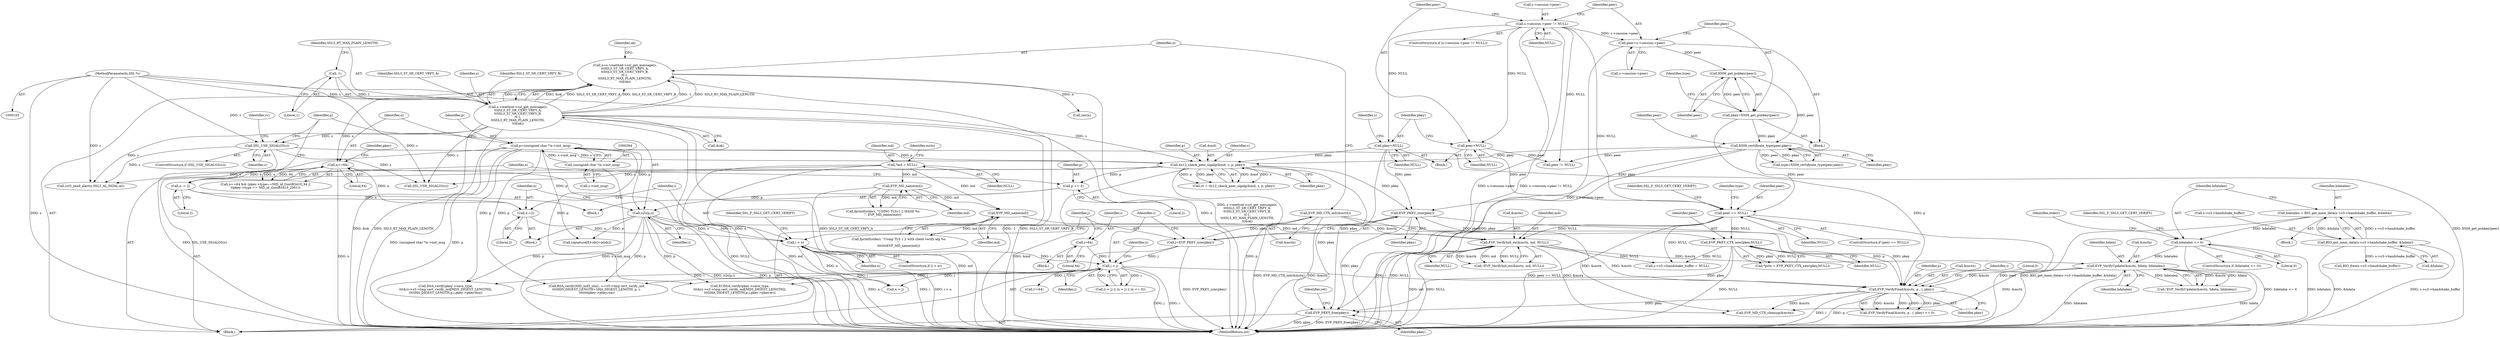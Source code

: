 digraph "0_openssl_1421e0c584ae9120ca1b88098f13d6d2e90b83a3@API" {
"1000723" [label="(Call,EVP_PKEY_free(pkey))"];
"1000183" [label="(Call,pkey=NULL)"];
"1000154" [label="(Call,s->session->peer != NULL)"];
"1000297" [label="(Call,tls12_check_peer_sigalg(&md, s, p, pkey))"];
"1000291" [label="(Call,SSL_USE_SIGALGS(s))"];
"1000137" [label="(Call,s->method->ssl_get_message(s,\n\t\tSSL3_ST_SR_CERT_VRFY_A,\n\t\tSSL3_ST_SR_CERT_VRFY_B,\n\t\t-1,\n\t\tSSL3_RT_MAX_PLAIN_LENGTH,\n\t\t&ok))"];
"1000106" [label="(MethodParameterIn,SSL *s)"];
"1000141" [label="(Call,-1)"];
"1000261" [label="(Call,p=(unsigned char *)s->init_msg)"];
"1000263" [label="(Call,(unsigned char *)s->init_msg)"];
"1000175" [label="(Call,X509_certificate_type(peer,pkey))"];
"1000171" [label="(Call,X509_get_pubkey(peer))"];
"1000162" [label="(Call,peer=s->session->peer)"];
"1000169" [label="(Call,pkey=X509_get_pubkey(peer))"];
"1000436" [label="(Call,EVP_VerifyFinal(&mctx, p , i, pkey))"];
"1000421" [label="(Call,EVP_VerifyUpdate(&mctx, hdata, hdatalen))"];
"1000415" [label="(Call,EVP_VerifyInit_ex(&mctx, md, NULL))"];
"1000132" [label="(Call,EVP_MD_CTX_init(&mctx))"];
"1000410" [label="(Call,EVP_MD_name(md))"];
"1000128" [label="(Call,*md = NULL)"];
"1000326" [label="(Call,EVP_MD_name(md))"];
"1000223" [label="(Call,peer == NULL)"];
"1000180" [label="(Call,peer=NULL)"];
"1000396" [label="(Call,hdatalen <= 0)"];
"1000385" [label="(Call,hdatalen = BIO_get_mem_data(s->s3->handshake_buffer, &hdata))"];
"1000387" [label="(Call,BIO_get_mem_data(s->s3->handshake_buffer, &hdata))"];
"1000334" [label="(Call,n2s(p,i))"];
"1000328" [label="(Call,p += 2)"];
"1000358" [label="(Call,i > j)"];
"1000285" [label="(Call,i=64)"];
"1000341" [label="(Call,i > n)"];
"1000337" [label="(Call,n-=2)"];
"1000331" [label="(Call,n -= 2)"];
"1000270" [label="(Call,n==64)"];
"1000135" [label="(Call,n=s->method->ssl_get_message(s,\n\t\tSSL3_ST_SR_CERT_VRFY_A,\n\t\tSSL3_ST_SR_CERT_VRFY_B,\n\t\t-1,\n\t\tSSL3_RT_MAX_PLAIN_LENGTH,\n\t\t&ok))"];
"1000352" [label="(Call,j=EVP_PKEY_size(pkey))"];
"1000354" [label="(Call,EVP_PKEY_size(pkey))"];
"1000611" [label="(Call,EVP_PKEY_CTX_new(pkey,NULL))"];
"1000342" [label="(Identifier,i)"];
"1000177" [label="(Identifier,pkey)"];
"1000333" [label="(Literal,2)"];
"1000688" [label="(Call,ssl3_send_alert(s,SSL3_AL_FATAL,al))"];
"1000222" [label="(ControlStructure,if (peer == NULL))"];
"1000153" [label="(ControlStructure,if (s->session->peer != NULL))"];
"1000358" [label="(Call,i > j)"];
"1000295" [label="(Call,rv = tls12_check_peer_sigalg(&md, s, p, pkey))"];
"1000225" [label="(Identifier,NULL)"];
"1000360" [label="(Identifier,j)"];
"1000326" [label="(Call,EVP_MD_name(md))"];
"1000171" [label="(Call,X509_get_pubkey(peer))"];
"1000154" [label="(Call,s->session->peer != NULL)"];
"1000395" [label="(ControlStructure,if (hdatalen <= 0))"];
"1000354" [label="(Call,EVP_PKEY_size(pkey))"];
"1000415" [label="(Call,EVP_VerifyInit_ex(&mctx, md, NULL))"];
"1000172" [label="(Identifier,peer)"];
"1000265" [label="(Call,s->init_msg)"];
"1000422" [label="(Call,&mctx)"];
"1000285" [label="(Call,i=64)"];
"1000293" [label="(Block,)"];
"1000612" [label="(Identifier,pkey)"];
"1000514" [label="(Call,DSA_verify(pkey->save_type,\n\t\t\t&(s->s3->tmp.cert_verify_md[MD5_DIGEST_LENGTH]),\n\t\t\tSHA_DIGEST_LENGTH,p,i,pkey->pkey.dsa))"];
"1000180" [label="(Call,peer=NULL)"];
"1000228" [label="(Identifier,SSL_F_SSL3_GET_CERT_VERIFY)"];
"1000269" [label="(Call,n==64 && (pkey->type==NID_id_GostR3410_94 ||\n\t\tpkey->type == NID_id_GostR3410_2001))"];
"1000359" [label="(Identifier,i)"];
"1000727" [label="(MethodReturn,int)"];
"1000184" [label="(Identifier,pkey)"];
"1000142" [label="(Literal,1)"];
"1000396" [label="(Call,hdatalen <= 0)"];
"1000420" [label="(Call,!EVP_VerifyUpdate(&mctx, hdata, hdatalen))"];
"1000357" [label="(Call,(i > j) || (n > j) || (n <= 0))"];
"1000329" [label="(Identifier,p)"];
"1000135" [label="(Call,n=s->method->ssl_get_message(s,\n\t\tSSL3_ST_SR_CERT_VRFY_A,\n\t\tSSL3_ST_SR_CERT_VRFY_B,\n\t\t-1,\n\t\tSSL3_RT_MAX_PLAIN_LENGTH,\n\t\t&ok))"];
"1000386" [label="(Identifier,hdatalen)"];
"1000272" [label="(Literal,64)"];
"1000706" [label="(Call,s->s3->handshake_buffer = NULL)"];
"1000461" [label="(Call,RSA_verify(NID_md5_sha1, s->s3->tmp.cert_verify_md,\n\t\t\tMD5_DIGEST_LENGTH+SHA_DIGEST_LENGTH, p, i, \n\t\t\t\t\t\t\tpkey->pkey.rsa))"];
"1000335" [label="(Identifier,p)"];
"1000262" [label="(Identifier,p)"];
"1000183" [label="(Call,pkey=NULL)"];
"1000271" [label="(Identifier,n)"];
"1000635" [label="(Call,signature[63-idx]=p[idx])"];
"1000388" [label="(Call,s->s3->handshake_buffer)"];
"1000139" [label="(Identifier,SSL3_ST_SR_CERT_VRFY_A)"];
"1000173" [label="(Call,type=X509_certificate_type(peer,pkey))"];
"1000421" [label="(Call,EVP_VerifyUpdate(&mctx, hdata, hdatalen))"];
"1000296" [label="(Identifier,rv)"];
"1000270" [label="(Call,n==64)"];
"1000332" [label="(Identifier,n)"];
"1000343" [label="(Identifier,n)"];
"1000609" [label="(Call,*pctx = EVP_PKEY_CTX_new(pkey,NULL))"];
"1000338" [label="(Identifier,n)"];
"1000425" [label="(Identifier,hdatalen)"];
"1000393" [label="(Call,&hdata)"];
"1000161" [label="(Block,)"];
"1000700" [label="(Call,BIO_free(s->s3->handshake_buffer))"];
"1000128" [label="(Call,*md = NULL)"];
"1000346" [label="(Identifier,SSL_F_SSL3_GET_CERT_VERIFY)"];
"1000182" [label="(Identifier,NULL)"];
"1000336" [label="(Identifier,i)"];
"1000323" [label="(Call,fprintf(stderr, \"USING TLSv1.2 HASH %s\n\", EVP_MD_name(md)))"];
"1000407" [label="(Call,fprintf(stderr, \"Using TLS 1.2 with client verify alg %s\n\",\n\t\t\t\t\t\t\tEVP_MD_name(md)))"];
"1000130" [label="(Identifier,NULL)"];
"1000129" [label="(Identifier,md)"];
"1000289" [label="(Block,)"];
"1000724" [label="(Identifier,pkey)"];
"1000353" [label="(Identifier,j)"];
"1000284" [label="(Block,)"];
"1000416" [label="(Call,&mctx)"];
"1000174" [label="(Identifier,type)"];
"1000175" [label="(Call,X509_certificate_type(peer,pkey))"];
"1000398" [label="(Literal,0)"];
"1000424" [label="(Identifier,hdata)"];
"1000106" [label="(MethodParameterIn,SSL *s)"];
"1000723" [label="(Call,EVP_PKEY_free(pkey))"];
"1000185" [label="(Identifier,NULL)"];
"1000726" [label="(Identifier,ret)"];
"1000340" [label="(ControlStructure,if (i > n))"];
"1000411" [label="(Identifier,md)"];
"1000397" [label="(Identifier,hdatalen)"];
"1000292" [label="(Identifier,s)"];
"1000419" [label="(Identifier,NULL)"];
"1000302" [label="(Identifier,pkey)"];
"1000162" [label="(Call,peer=s->session->peer)"];
"1000297" [label="(Call,tls12_check_peer_sigalg(&md, s, p, pkey))"];
"1000301" [label="(Identifier,p)"];
"1000291" [label="(Call,SSL_USE_SIGALGS(s))"];
"1000237" [label="(Identifier,type)"];
"1000439" [label="(Identifier,p)"];
"1000276" [label="(Identifier,pkey)"];
"1000408" [label="(Identifier,stderr)"];
"1000387" [label="(Call,BIO_get_mem_data(s->s3->handshake_buffer, &hdata))"];
"1000150" [label="(Call,(int)n)"];
"1000327" [label="(Identifier,md)"];
"1000191" [label="(Identifier,s)"];
"1000141" [label="(Call,-1)"];
"1000169" [label="(Call,pkey=X509_get_pubkey(peer))"];
"1000437" [label="(Call,&mctx)"];
"1000385" [label="(Call,hdatalen = BIO_get_mem_data(s->s3->handshake_buffer, &hdata))"];
"1000341" [label="(Call,i > n)"];
"1000207" [label="(Call,peer != NULL)"];
"1000401" [label="(Identifier,SSL_F_SSL3_GET_CERT_VERIFY)"];
"1000377" [label="(Call,SSL_USE_SIGALGS(s))"];
"1000558" [label="(Call,ECDSA_verify(pkey->save_type,\n\t\t\t&(s->s3->tmp.cert_verify_md[MD5_DIGEST_LENGTH]),\n\t\t\tSHA_DIGEST_LENGTH,p,i,pkey->pkey.ec))"];
"1000337" [label="(Call,n-=2)"];
"1000160" [label="(Identifier,NULL)"];
"1000224" [label="(Identifier,peer)"];
"1000107" [label="(Block,)"];
"1000362" [label="(Call,n > j)"];
"1000181" [label="(Identifier,peer)"];
"1000138" [label="(Identifier,s)"];
"1000410" [label="(Call,EVP_MD_name(md))"];
"1000155" [label="(Call,s->session->peer)"];
"1000290" [label="(ControlStructure,if (SSL_USE_SIGALGS(s)))"];
"1000133" [label="(Call,&mctx)"];
"1000352" [label="(Call,j=EVP_PKEY_size(pkey))"];
"1000611" [label="(Call,EVP_PKEY_CTX_new(pkey,NULL))"];
"1000132" [label="(Call,EVP_MD_CTX_init(&mctx))"];
"1000440" [label="(Identifier,i)"];
"1000720" [label="(Call,EVP_MD_CTX_cleanup(&mctx))"];
"1000334" [label="(Call,n2s(p,i))"];
"1000176" [label="(Identifier,peer)"];
"1000261" [label="(Call,p=(unsigned char *)s->init_msg)"];
"1000263" [label="(Call,(unsigned char *)s->init_msg)"];
"1000330" [label="(Literal,2)"];
"1000148" [label="(Identifier,ok)"];
"1000163" [label="(Identifier,peer)"];
"1000414" [label="(Call,!EVP_VerifyInit_ex(&mctx, md, NULL))"];
"1000436" [label="(Call,EVP_VerifyFinal(&mctx, p , i, pkey))"];
"1000328" [label="(Call,p += 2)"];
"1000140" [label="(Identifier,SSL3_ST_SR_CERT_VRFY_B)"];
"1000137" [label="(Call,s->method->ssl_get_message(s,\n\t\tSSL3_ST_SR_CERT_VRFY_A,\n\t\tSSL3_ST_SR_CERT_VRFY_B,\n\t\t-1,\n\t\tSSL3_RT_MAX_PLAIN_LENGTH,\n\t\t&ok))"];
"1000379" [label="(Block,)"];
"1000298" [label="(Call,&md)"];
"1000339" [label="(Literal,2)"];
"1000617" [label="(Call,i!=64)"];
"1000144" [label="(Call,&ok)"];
"1000179" [label="(Block,)"];
"1000441" [label="(Identifier,pkey)"];
"1000442" [label="(Literal,0)"];
"1000300" [label="(Identifier,s)"];
"1000363" [label="(Identifier,n)"];
"1000613" [label="(Identifier,NULL)"];
"1000223" [label="(Call,peer == NULL)"];
"1000164" [label="(Call,s->session->peer)"];
"1000170" [label="(Identifier,pkey)"];
"1000435" [label="(Call,EVP_VerifyFinal(&mctx, p , i, pkey) <= 0)"];
"1000331" [label="(Call,n -= 2)"];
"1000355" [label="(Identifier,pkey)"];
"1000136" [label="(Identifier,n)"];
"1000287" [label="(Literal,64)"];
"1000286" [label="(Identifier,i)"];
"1000418" [label="(Identifier,md)"];
"1000134" [label="(Identifier,mctx)"];
"1000143" [label="(Identifier,SSL3_RT_MAX_PLAIN_LENGTH)"];
"1000723" -> "1000107"  [label="AST: "];
"1000723" -> "1000724"  [label="CFG: "];
"1000724" -> "1000723"  [label="AST: "];
"1000726" -> "1000723"  [label="CFG: "];
"1000723" -> "1000727"  [label="DDG: pkey"];
"1000723" -> "1000727"  [label="DDG: EVP_PKEY_free(pkey)"];
"1000183" -> "1000723"  [label="DDG: pkey"];
"1000297" -> "1000723"  [label="DDG: pkey"];
"1000175" -> "1000723"  [label="DDG: pkey"];
"1000436" -> "1000723"  [label="DDG: pkey"];
"1000611" -> "1000723"  [label="DDG: pkey"];
"1000354" -> "1000723"  [label="DDG: pkey"];
"1000183" -> "1000179"  [label="AST: "];
"1000183" -> "1000185"  [label="CFG: "];
"1000184" -> "1000183"  [label="AST: "];
"1000185" -> "1000183"  [label="AST: "];
"1000191" -> "1000183"  [label="CFG: "];
"1000154" -> "1000183"  [label="DDG: NULL"];
"1000183" -> "1000297"  [label="DDG: pkey"];
"1000183" -> "1000354"  [label="DDG: pkey"];
"1000154" -> "1000153"  [label="AST: "];
"1000154" -> "1000160"  [label="CFG: "];
"1000155" -> "1000154"  [label="AST: "];
"1000160" -> "1000154"  [label="AST: "];
"1000163" -> "1000154"  [label="CFG: "];
"1000181" -> "1000154"  [label="CFG: "];
"1000154" -> "1000727"  [label="DDG: s->session->peer"];
"1000154" -> "1000727"  [label="DDG: s->session->peer != NULL"];
"1000154" -> "1000162"  [label="DDG: s->session->peer"];
"1000154" -> "1000180"  [label="DDG: NULL"];
"1000154" -> "1000207"  [label="DDG: NULL"];
"1000154" -> "1000223"  [label="DDG: NULL"];
"1000297" -> "1000295"  [label="AST: "];
"1000297" -> "1000302"  [label="CFG: "];
"1000298" -> "1000297"  [label="AST: "];
"1000300" -> "1000297"  [label="AST: "];
"1000301" -> "1000297"  [label="AST: "];
"1000302" -> "1000297"  [label="AST: "];
"1000295" -> "1000297"  [label="CFG: "];
"1000297" -> "1000727"  [label="DDG: &md"];
"1000297" -> "1000727"  [label="DDG: p"];
"1000297" -> "1000295"  [label="DDG: &md"];
"1000297" -> "1000295"  [label="DDG: s"];
"1000297" -> "1000295"  [label="DDG: p"];
"1000297" -> "1000295"  [label="DDG: pkey"];
"1000291" -> "1000297"  [label="DDG: s"];
"1000106" -> "1000297"  [label="DDG: s"];
"1000261" -> "1000297"  [label="DDG: p"];
"1000175" -> "1000297"  [label="DDG: pkey"];
"1000297" -> "1000328"  [label="DDG: p"];
"1000297" -> "1000354"  [label="DDG: pkey"];
"1000297" -> "1000377"  [label="DDG: s"];
"1000297" -> "1000688"  [label="DDG: s"];
"1000291" -> "1000290"  [label="AST: "];
"1000291" -> "1000292"  [label="CFG: "];
"1000292" -> "1000291"  [label="AST: "];
"1000296" -> "1000291"  [label="CFG: "];
"1000335" -> "1000291"  [label="CFG: "];
"1000291" -> "1000727"  [label="DDG: SSL_USE_SIGALGS(s)"];
"1000137" -> "1000291"  [label="DDG: s"];
"1000106" -> "1000291"  [label="DDG: s"];
"1000291" -> "1000377"  [label="DDG: s"];
"1000291" -> "1000688"  [label="DDG: s"];
"1000137" -> "1000135"  [label="AST: "];
"1000137" -> "1000144"  [label="CFG: "];
"1000138" -> "1000137"  [label="AST: "];
"1000139" -> "1000137"  [label="AST: "];
"1000140" -> "1000137"  [label="AST: "];
"1000141" -> "1000137"  [label="AST: "];
"1000143" -> "1000137"  [label="AST: "];
"1000144" -> "1000137"  [label="AST: "];
"1000135" -> "1000137"  [label="CFG: "];
"1000137" -> "1000727"  [label="DDG: SSL3_ST_SR_CERT_VRFY_A"];
"1000137" -> "1000727"  [label="DDG: -1"];
"1000137" -> "1000727"  [label="DDG: SSL3_ST_SR_CERT_VRFY_B"];
"1000137" -> "1000727"  [label="DDG: &ok"];
"1000137" -> "1000727"  [label="DDG: SSL3_RT_MAX_PLAIN_LENGTH"];
"1000137" -> "1000727"  [label="DDG: s"];
"1000137" -> "1000135"  [label="DDG: &ok"];
"1000137" -> "1000135"  [label="DDG: SSL3_ST_SR_CERT_VRFY_A"];
"1000137" -> "1000135"  [label="DDG: SSL3_ST_SR_CERT_VRFY_B"];
"1000137" -> "1000135"  [label="DDG: -1"];
"1000137" -> "1000135"  [label="DDG: SSL3_RT_MAX_PLAIN_LENGTH"];
"1000137" -> "1000135"  [label="DDG: s"];
"1000106" -> "1000137"  [label="DDG: s"];
"1000141" -> "1000137"  [label="DDG: 1"];
"1000137" -> "1000377"  [label="DDG: s"];
"1000137" -> "1000688"  [label="DDG: s"];
"1000106" -> "1000105"  [label="AST: "];
"1000106" -> "1000727"  [label="DDG: s"];
"1000106" -> "1000377"  [label="DDG: s"];
"1000106" -> "1000688"  [label="DDG: s"];
"1000141" -> "1000142"  [label="CFG: "];
"1000142" -> "1000141"  [label="AST: "];
"1000143" -> "1000141"  [label="CFG: "];
"1000261" -> "1000107"  [label="AST: "];
"1000261" -> "1000263"  [label="CFG: "];
"1000262" -> "1000261"  [label="AST: "];
"1000263" -> "1000261"  [label="AST: "];
"1000271" -> "1000261"  [label="CFG: "];
"1000261" -> "1000727"  [label="DDG: (unsigned char *)s->init_msg"];
"1000261" -> "1000727"  [label="DDG: p"];
"1000263" -> "1000261"  [label="DDG: s->init_msg"];
"1000261" -> "1000334"  [label="DDG: p"];
"1000261" -> "1000436"  [label="DDG: p"];
"1000261" -> "1000461"  [label="DDG: p"];
"1000261" -> "1000514"  [label="DDG: p"];
"1000261" -> "1000558"  [label="DDG: p"];
"1000261" -> "1000635"  [label="DDG: p"];
"1000263" -> "1000265"  [label="CFG: "];
"1000264" -> "1000263"  [label="AST: "];
"1000265" -> "1000263"  [label="AST: "];
"1000263" -> "1000727"  [label="DDG: s->init_msg"];
"1000175" -> "1000173"  [label="AST: "];
"1000175" -> "1000177"  [label="CFG: "];
"1000176" -> "1000175"  [label="AST: "];
"1000177" -> "1000175"  [label="AST: "];
"1000173" -> "1000175"  [label="CFG: "];
"1000175" -> "1000173"  [label="DDG: peer"];
"1000175" -> "1000173"  [label="DDG: pkey"];
"1000171" -> "1000175"  [label="DDG: peer"];
"1000169" -> "1000175"  [label="DDG: pkey"];
"1000175" -> "1000207"  [label="DDG: peer"];
"1000175" -> "1000223"  [label="DDG: peer"];
"1000175" -> "1000354"  [label="DDG: pkey"];
"1000171" -> "1000169"  [label="AST: "];
"1000171" -> "1000172"  [label="CFG: "];
"1000172" -> "1000171"  [label="AST: "];
"1000169" -> "1000171"  [label="CFG: "];
"1000171" -> "1000169"  [label="DDG: peer"];
"1000162" -> "1000171"  [label="DDG: peer"];
"1000162" -> "1000161"  [label="AST: "];
"1000162" -> "1000164"  [label="CFG: "];
"1000163" -> "1000162"  [label="AST: "];
"1000164" -> "1000162"  [label="AST: "];
"1000170" -> "1000162"  [label="CFG: "];
"1000162" -> "1000727"  [label="DDG: s->session->peer"];
"1000169" -> "1000161"  [label="AST: "];
"1000170" -> "1000169"  [label="AST: "];
"1000174" -> "1000169"  [label="CFG: "];
"1000169" -> "1000727"  [label="DDG: X509_get_pubkey(peer)"];
"1000436" -> "1000435"  [label="AST: "];
"1000436" -> "1000441"  [label="CFG: "];
"1000437" -> "1000436"  [label="AST: "];
"1000439" -> "1000436"  [label="AST: "];
"1000440" -> "1000436"  [label="AST: "];
"1000441" -> "1000436"  [label="AST: "];
"1000442" -> "1000436"  [label="CFG: "];
"1000436" -> "1000727"  [label="DDG: i"];
"1000436" -> "1000727"  [label="DDG: p"];
"1000436" -> "1000435"  [label="DDG: &mctx"];
"1000436" -> "1000435"  [label="DDG: p"];
"1000436" -> "1000435"  [label="DDG: i"];
"1000436" -> "1000435"  [label="DDG: pkey"];
"1000421" -> "1000436"  [label="DDG: &mctx"];
"1000415" -> "1000436"  [label="DDG: &mctx"];
"1000334" -> "1000436"  [label="DDG: p"];
"1000358" -> "1000436"  [label="DDG: i"];
"1000354" -> "1000436"  [label="DDG: pkey"];
"1000436" -> "1000720"  [label="DDG: &mctx"];
"1000421" -> "1000420"  [label="AST: "];
"1000421" -> "1000425"  [label="CFG: "];
"1000422" -> "1000421"  [label="AST: "];
"1000424" -> "1000421"  [label="AST: "];
"1000425" -> "1000421"  [label="AST: "];
"1000420" -> "1000421"  [label="CFG: "];
"1000421" -> "1000727"  [label="DDG: hdatalen"];
"1000421" -> "1000727"  [label="DDG: hdata"];
"1000421" -> "1000420"  [label="DDG: &mctx"];
"1000421" -> "1000420"  [label="DDG: hdata"];
"1000421" -> "1000420"  [label="DDG: hdatalen"];
"1000415" -> "1000421"  [label="DDG: &mctx"];
"1000396" -> "1000421"  [label="DDG: hdatalen"];
"1000421" -> "1000720"  [label="DDG: &mctx"];
"1000415" -> "1000414"  [label="AST: "];
"1000415" -> "1000419"  [label="CFG: "];
"1000416" -> "1000415"  [label="AST: "];
"1000418" -> "1000415"  [label="AST: "];
"1000419" -> "1000415"  [label="AST: "];
"1000414" -> "1000415"  [label="CFG: "];
"1000415" -> "1000727"  [label="DDG: md"];
"1000415" -> "1000727"  [label="DDG: NULL"];
"1000415" -> "1000414"  [label="DDG: &mctx"];
"1000415" -> "1000414"  [label="DDG: md"];
"1000415" -> "1000414"  [label="DDG: NULL"];
"1000132" -> "1000415"  [label="DDG: &mctx"];
"1000410" -> "1000415"  [label="DDG: md"];
"1000223" -> "1000415"  [label="DDG: NULL"];
"1000415" -> "1000706"  [label="DDG: NULL"];
"1000415" -> "1000720"  [label="DDG: &mctx"];
"1000132" -> "1000107"  [label="AST: "];
"1000132" -> "1000133"  [label="CFG: "];
"1000133" -> "1000132"  [label="AST: "];
"1000136" -> "1000132"  [label="CFG: "];
"1000132" -> "1000727"  [label="DDG: EVP_MD_CTX_init(&mctx)"];
"1000132" -> "1000727"  [label="DDG: &mctx"];
"1000132" -> "1000720"  [label="DDG: &mctx"];
"1000410" -> "1000407"  [label="AST: "];
"1000410" -> "1000411"  [label="CFG: "];
"1000411" -> "1000410"  [label="AST: "];
"1000407" -> "1000410"  [label="CFG: "];
"1000410" -> "1000407"  [label="DDG: md"];
"1000128" -> "1000410"  [label="DDG: md"];
"1000326" -> "1000410"  [label="DDG: md"];
"1000128" -> "1000107"  [label="AST: "];
"1000128" -> "1000130"  [label="CFG: "];
"1000129" -> "1000128"  [label="AST: "];
"1000130" -> "1000128"  [label="AST: "];
"1000134" -> "1000128"  [label="CFG: "];
"1000128" -> "1000727"  [label="DDG: NULL"];
"1000128" -> "1000727"  [label="DDG: md"];
"1000128" -> "1000326"  [label="DDG: md"];
"1000326" -> "1000323"  [label="AST: "];
"1000326" -> "1000327"  [label="CFG: "];
"1000327" -> "1000326"  [label="AST: "];
"1000323" -> "1000326"  [label="CFG: "];
"1000326" -> "1000727"  [label="DDG: md"];
"1000326" -> "1000323"  [label="DDG: md"];
"1000223" -> "1000222"  [label="AST: "];
"1000223" -> "1000225"  [label="CFG: "];
"1000224" -> "1000223"  [label="AST: "];
"1000225" -> "1000223"  [label="AST: "];
"1000228" -> "1000223"  [label="CFG: "];
"1000237" -> "1000223"  [label="CFG: "];
"1000223" -> "1000727"  [label="DDG: NULL"];
"1000223" -> "1000727"  [label="DDG: peer == NULL"];
"1000223" -> "1000727"  [label="DDG: peer"];
"1000180" -> "1000223"  [label="DDG: peer"];
"1000223" -> "1000611"  [label="DDG: NULL"];
"1000223" -> "1000706"  [label="DDG: NULL"];
"1000180" -> "1000179"  [label="AST: "];
"1000180" -> "1000182"  [label="CFG: "];
"1000181" -> "1000180"  [label="AST: "];
"1000182" -> "1000180"  [label="AST: "];
"1000184" -> "1000180"  [label="CFG: "];
"1000180" -> "1000207"  [label="DDG: peer"];
"1000396" -> "1000395"  [label="AST: "];
"1000396" -> "1000398"  [label="CFG: "];
"1000397" -> "1000396"  [label="AST: "];
"1000398" -> "1000396"  [label="AST: "];
"1000401" -> "1000396"  [label="CFG: "];
"1000408" -> "1000396"  [label="CFG: "];
"1000396" -> "1000727"  [label="DDG: hdatalen <= 0"];
"1000396" -> "1000727"  [label="DDG: hdatalen"];
"1000385" -> "1000396"  [label="DDG: hdatalen"];
"1000385" -> "1000379"  [label="AST: "];
"1000385" -> "1000387"  [label="CFG: "];
"1000386" -> "1000385"  [label="AST: "];
"1000387" -> "1000385"  [label="AST: "];
"1000397" -> "1000385"  [label="CFG: "];
"1000385" -> "1000727"  [label="DDG: BIO_get_mem_data(s->s3->handshake_buffer, &hdata)"];
"1000387" -> "1000385"  [label="DDG: s->s3->handshake_buffer"];
"1000387" -> "1000385"  [label="DDG: &hdata"];
"1000387" -> "1000393"  [label="CFG: "];
"1000388" -> "1000387"  [label="AST: "];
"1000393" -> "1000387"  [label="AST: "];
"1000387" -> "1000727"  [label="DDG: &hdata"];
"1000387" -> "1000727"  [label="DDG: s->s3->handshake_buffer"];
"1000387" -> "1000700"  [label="DDG: s->s3->handshake_buffer"];
"1000334" -> "1000289"  [label="AST: "];
"1000334" -> "1000336"  [label="CFG: "];
"1000335" -> "1000334"  [label="AST: "];
"1000336" -> "1000334"  [label="AST: "];
"1000338" -> "1000334"  [label="CFG: "];
"1000334" -> "1000727"  [label="DDG: n2s(p,i)"];
"1000334" -> "1000727"  [label="DDG: p"];
"1000328" -> "1000334"  [label="DDG: p"];
"1000334" -> "1000341"  [label="DDG: i"];
"1000334" -> "1000461"  [label="DDG: p"];
"1000334" -> "1000514"  [label="DDG: p"];
"1000334" -> "1000558"  [label="DDG: p"];
"1000334" -> "1000635"  [label="DDG: p"];
"1000328" -> "1000293"  [label="AST: "];
"1000328" -> "1000330"  [label="CFG: "];
"1000329" -> "1000328"  [label="AST: "];
"1000330" -> "1000328"  [label="AST: "];
"1000332" -> "1000328"  [label="CFG: "];
"1000358" -> "1000357"  [label="AST: "];
"1000358" -> "1000360"  [label="CFG: "];
"1000359" -> "1000358"  [label="AST: "];
"1000360" -> "1000358"  [label="AST: "];
"1000363" -> "1000358"  [label="CFG: "];
"1000357" -> "1000358"  [label="CFG: "];
"1000358" -> "1000727"  [label="DDG: j"];
"1000358" -> "1000727"  [label="DDG: i"];
"1000358" -> "1000357"  [label="DDG: i"];
"1000358" -> "1000357"  [label="DDG: j"];
"1000285" -> "1000358"  [label="DDG: i"];
"1000341" -> "1000358"  [label="DDG: i"];
"1000352" -> "1000358"  [label="DDG: j"];
"1000358" -> "1000362"  [label="DDG: j"];
"1000358" -> "1000461"  [label="DDG: i"];
"1000358" -> "1000514"  [label="DDG: i"];
"1000358" -> "1000558"  [label="DDG: i"];
"1000358" -> "1000617"  [label="DDG: i"];
"1000285" -> "1000284"  [label="AST: "];
"1000285" -> "1000287"  [label="CFG: "];
"1000286" -> "1000285"  [label="AST: "];
"1000287" -> "1000285"  [label="AST: "];
"1000353" -> "1000285"  [label="CFG: "];
"1000341" -> "1000340"  [label="AST: "];
"1000341" -> "1000343"  [label="CFG: "];
"1000342" -> "1000341"  [label="AST: "];
"1000343" -> "1000341"  [label="AST: "];
"1000346" -> "1000341"  [label="CFG: "];
"1000353" -> "1000341"  [label="CFG: "];
"1000341" -> "1000727"  [label="DDG: n"];
"1000341" -> "1000727"  [label="DDG: i"];
"1000341" -> "1000727"  [label="DDG: i > n"];
"1000337" -> "1000341"  [label="DDG: n"];
"1000341" -> "1000362"  [label="DDG: n"];
"1000337" -> "1000289"  [label="AST: "];
"1000337" -> "1000339"  [label="CFG: "];
"1000338" -> "1000337"  [label="AST: "];
"1000339" -> "1000337"  [label="AST: "];
"1000342" -> "1000337"  [label="CFG: "];
"1000331" -> "1000337"  [label="DDG: n"];
"1000270" -> "1000337"  [label="DDG: n"];
"1000331" -> "1000293"  [label="AST: "];
"1000331" -> "1000333"  [label="CFG: "];
"1000332" -> "1000331"  [label="AST: "];
"1000333" -> "1000331"  [label="AST: "];
"1000335" -> "1000331"  [label="CFG: "];
"1000270" -> "1000331"  [label="DDG: n"];
"1000270" -> "1000269"  [label="AST: "];
"1000270" -> "1000272"  [label="CFG: "];
"1000271" -> "1000270"  [label="AST: "];
"1000272" -> "1000270"  [label="AST: "];
"1000276" -> "1000270"  [label="CFG: "];
"1000269" -> "1000270"  [label="CFG: "];
"1000270" -> "1000727"  [label="DDG: n"];
"1000270" -> "1000269"  [label="DDG: n"];
"1000270" -> "1000269"  [label="DDG: 64"];
"1000135" -> "1000270"  [label="DDG: n"];
"1000270" -> "1000362"  [label="DDG: n"];
"1000135" -> "1000107"  [label="AST: "];
"1000136" -> "1000135"  [label="AST: "];
"1000148" -> "1000135"  [label="CFG: "];
"1000135" -> "1000727"  [label="DDG: n"];
"1000135" -> "1000727"  [label="DDG: s->method->ssl_get_message(s,\n\t\tSSL3_ST_SR_CERT_VRFY_A,\n\t\tSSL3_ST_SR_CERT_VRFY_B,\n\t\t-1,\n\t\tSSL3_RT_MAX_PLAIN_LENGTH,\n\t\t&ok)"];
"1000135" -> "1000150"  [label="DDG: n"];
"1000352" -> "1000107"  [label="AST: "];
"1000352" -> "1000354"  [label="CFG: "];
"1000353" -> "1000352"  [label="AST: "];
"1000354" -> "1000352"  [label="AST: "];
"1000359" -> "1000352"  [label="CFG: "];
"1000352" -> "1000727"  [label="DDG: EVP_PKEY_size(pkey)"];
"1000354" -> "1000352"  [label="DDG: pkey"];
"1000354" -> "1000355"  [label="CFG: "];
"1000355" -> "1000354"  [label="AST: "];
"1000354" -> "1000611"  [label="DDG: pkey"];
"1000611" -> "1000609"  [label="AST: "];
"1000611" -> "1000613"  [label="CFG: "];
"1000612" -> "1000611"  [label="AST: "];
"1000613" -> "1000611"  [label="AST: "];
"1000609" -> "1000611"  [label="CFG: "];
"1000611" -> "1000727"  [label="DDG: NULL"];
"1000611" -> "1000609"  [label="DDG: pkey"];
"1000611" -> "1000609"  [label="DDG: NULL"];
"1000611" -> "1000706"  [label="DDG: NULL"];
}
